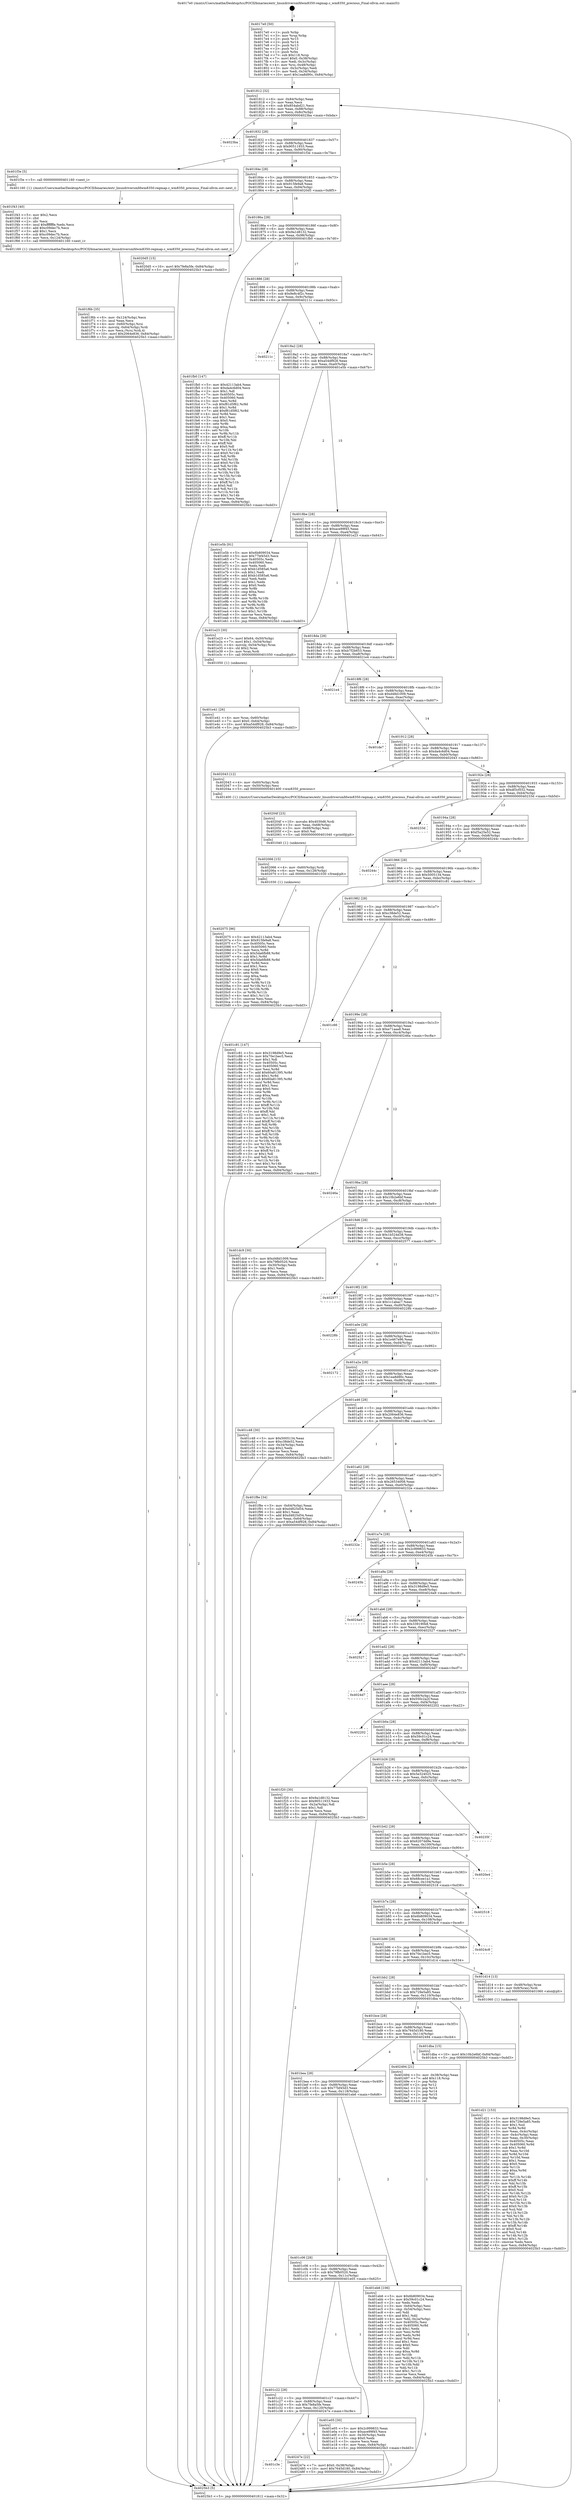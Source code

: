 digraph "0x4017e0" {
  label = "0x4017e0 (/mnt/c/Users/mathe/Desktop/tcc/POCII/binaries/extr_linuxdriversmfdwm8350-regmap.c_wm8350_precious_Final-ollvm.out::main(0))"
  labelloc = "t"
  node[shape=record]

  Entry [label="",width=0.3,height=0.3,shape=circle,fillcolor=black,style=filled]
  "0x401812" [label="{
     0x401812 [32]\l
     | [instrs]\l
     &nbsp;&nbsp;0x401812 \<+6\>: mov -0x84(%rbp),%eax\l
     &nbsp;&nbsp;0x401818 \<+2\>: mov %eax,%ecx\l
     &nbsp;&nbsp;0x40181a \<+6\>: sub $0x854abd21,%ecx\l
     &nbsp;&nbsp;0x401820 \<+6\>: mov %eax,-0x88(%rbp)\l
     &nbsp;&nbsp;0x401826 \<+6\>: mov %ecx,-0x8c(%rbp)\l
     &nbsp;&nbsp;0x40182c \<+6\>: je 00000000004023ba \<main+0xbda\>\l
  }"]
  "0x4023ba" [label="{
     0x4023ba\l
  }", style=dashed]
  "0x401832" [label="{
     0x401832 [28]\l
     | [instrs]\l
     &nbsp;&nbsp;0x401832 \<+5\>: jmp 0000000000401837 \<main+0x57\>\l
     &nbsp;&nbsp;0x401837 \<+6\>: mov -0x88(%rbp),%eax\l
     &nbsp;&nbsp;0x40183d \<+5\>: sub $0x90511933,%eax\l
     &nbsp;&nbsp;0x401842 \<+6\>: mov %eax,-0x90(%rbp)\l
     &nbsp;&nbsp;0x401848 \<+6\>: je 0000000000401f3e \<main+0x75e\>\l
  }"]
  Exit [label="",width=0.3,height=0.3,shape=circle,fillcolor=black,style=filled,peripheries=2]
  "0x401f3e" [label="{
     0x401f3e [5]\l
     | [instrs]\l
     &nbsp;&nbsp;0x401f3e \<+5\>: call 0000000000401160 \<next_i\>\l
     | [calls]\l
     &nbsp;&nbsp;0x401160 \{1\} (/mnt/c/Users/mathe/Desktop/tcc/POCII/binaries/extr_linuxdriversmfdwm8350-regmap.c_wm8350_precious_Final-ollvm.out::next_i)\l
  }"]
  "0x40184e" [label="{
     0x40184e [28]\l
     | [instrs]\l
     &nbsp;&nbsp;0x40184e \<+5\>: jmp 0000000000401853 \<main+0x73\>\l
     &nbsp;&nbsp;0x401853 \<+6\>: mov -0x88(%rbp),%eax\l
     &nbsp;&nbsp;0x401859 \<+5\>: sub $0x915fe9a8,%eax\l
     &nbsp;&nbsp;0x40185e \<+6\>: mov %eax,-0x94(%rbp)\l
     &nbsp;&nbsp;0x401864 \<+6\>: je 00000000004020d5 \<main+0x8f5\>\l
  }"]
  "0x401c3e" [label="{
     0x401c3e\l
  }", style=dashed]
  "0x4020d5" [label="{
     0x4020d5 [15]\l
     | [instrs]\l
     &nbsp;&nbsp;0x4020d5 \<+10\>: movl $0x7fe8a5fe,-0x84(%rbp)\l
     &nbsp;&nbsp;0x4020df \<+5\>: jmp 00000000004025b3 \<main+0xdd3\>\l
  }"]
  "0x40186a" [label="{
     0x40186a [28]\l
     | [instrs]\l
     &nbsp;&nbsp;0x40186a \<+5\>: jmp 000000000040186f \<main+0x8f\>\l
     &nbsp;&nbsp;0x40186f \<+6\>: mov -0x88(%rbp),%eax\l
     &nbsp;&nbsp;0x401875 \<+5\>: sub $0x9a1d8132,%eax\l
     &nbsp;&nbsp;0x40187a \<+6\>: mov %eax,-0x98(%rbp)\l
     &nbsp;&nbsp;0x401880 \<+6\>: je 0000000000401fb0 \<main+0x7d0\>\l
  }"]
  "0x40247e" [label="{
     0x40247e [22]\l
     | [instrs]\l
     &nbsp;&nbsp;0x40247e \<+7\>: movl $0x0,-0x38(%rbp)\l
     &nbsp;&nbsp;0x402485 \<+10\>: movl $0x7645d180,-0x84(%rbp)\l
     &nbsp;&nbsp;0x40248f \<+5\>: jmp 00000000004025b3 \<main+0xdd3\>\l
  }"]
  "0x401fb0" [label="{
     0x401fb0 [147]\l
     | [instrs]\l
     &nbsp;&nbsp;0x401fb0 \<+5\>: mov $0x42113ab4,%eax\l
     &nbsp;&nbsp;0x401fb5 \<+5\>: mov $0xda4c6d04,%ecx\l
     &nbsp;&nbsp;0x401fba \<+2\>: mov $0x1,%dl\l
     &nbsp;&nbsp;0x401fbc \<+7\>: mov 0x40505c,%esi\l
     &nbsp;&nbsp;0x401fc3 \<+7\>: mov 0x405060,%edi\l
     &nbsp;&nbsp;0x401fca \<+3\>: mov %esi,%r8d\l
     &nbsp;&nbsp;0x401fcd \<+7\>: sub $0xf81d5f62,%r8d\l
     &nbsp;&nbsp;0x401fd4 \<+4\>: sub $0x1,%r8d\l
     &nbsp;&nbsp;0x401fd8 \<+7\>: add $0xf81d5f62,%r8d\l
     &nbsp;&nbsp;0x401fdf \<+4\>: imul %r8d,%esi\l
     &nbsp;&nbsp;0x401fe3 \<+3\>: and $0x1,%esi\l
     &nbsp;&nbsp;0x401fe6 \<+3\>: cmp $0x0,%esi\l
     &nbsp;&nbsp;0x401fe9 \<+4\>: sete %r9b\l
     &nbsp;&nbsp;0x401fed \<+3\>: cmp $0xa,%edi\l
     &nbsp;&nbsp;0x401ff0 \<+4\>: setl %r10b\l
     &nbsp;&nbsp;0x401ff4 \<+3\>: mov %r9b,%r11b\l
     &nbsp;&nbsp;0x401ff7 \<+4\>: xor $0xff,%r11b\l
     &nbsp;&nbsp;0x401ffb \<+3\>: mov %r10b,%bl\l
     &nbsp;&nbsp;0x401ffe \<+3\>: xor $0xff,%bl\l
     &nbsp;&nbsp;0x402001 \<+3\>: xor $0x0,%dl\l
     &nbsp;&nbsp;0x402004 \<+3\>: mov %r11b,%r14b\l
     &nbsp;&nbsp;0x402007 \<+4\>: and $0x0,%r14b\l
     &nbsp;&nbsp;0x40200b \<+3\>: and %dl,%r9b\l
     &nbsp;&nbsp;0x40200e \<+3\>: mov %bl,%r15b\l
     &nbsp;&nbsp;0x402011 \<+4\>: and $0x0,%r15b\l
     &nbsp;&nbsp;0x402015 \<+3\>: and %dl,%r10b\l
     &nbsp;&nbsp;0x402018 \<+3\>: or %r9b,%r14b\l
     &nbsp;&nbsp;0x40201b \<+3\>: or %r10b,%r15b\l
     &nbsp;&nbsp;0x40201e \<+3\>: xor %r15b,%r14b\l
     &nbsp;&nbsp;0x402021 \<+3\>: or %bl,%r11b\l
     &nbsp;&nbsp;0x402024 \<+4\>: xor $0xff,%r11b\l
     &nbsp;&nbsp;0x402028 \<+3\>: or $0x0,%dl\l
     &nbsp;&nbsp;0x40202b \<+3\>: and %dl,%r11b\l
     &nbsp;&nbsp;0x40202e \<+3\>: or %r11b,%r14b\l
     &nbsp;&nbsp;0x402031 \<+4\>: test $0x1,%r14b\l
     &nbsp;&nbsp;0x402035 \<+3\>: cmovne %ecx,%eax\l
     &nbsp;&nbsp;0x402038 \<+6\>: mov %eax,-0x84(%rbp)\l
     &nbsp;&nbsp;0x40203e \<+5\>: jmp 00000000004025b3 \<main+0xdd3\>\l
  }"]
  "0x401886" [label="{
     0x401886 [28]\l
     | [instrs]\l
     &nbsp;&nbsp;0x401886 \<+5\>: jmp 000000000040188b \<main+0xab\>\l
     &nbsp;&nbsp;0x40188b \<+6\>: mov -0x88(%rbp),%eax\l
     &nbsp;&nbsp;0x401891 \<+5\>: sub $0x9e8c4f2c,%eax\l
     &nbsp;&nbsp;0x401896 \<+6\>: mov %eax,-0x9c(%rbp)\l
     &nbsp;&nbsp;0x40189c \<+6\>: je 000000000040211c \<main+0x93c\>\l
  }"]
  "0x402075" [label="{
     0x402075 [96]\l
     | [instrs]\l
     &nbsp;&nbsp;0x402075 \<+5\>: mov $0x42113ab4,%eax\l
     &nbsp;&nbsp;0x40207a \<+5\>: mov $0x915fe9a8,%esi\l
     &nbsp;&nbsp;0x40207f \<+7\>: mov 0x40505c,%ecx\l
     &nbsp;&nbsp;0x402086 \<+7\>: mov 0x405060,%edx\l
     &nbsp;&nbsp;0x40208d \<+3\>: mov %ecx,%r8d\l
     &nbsp;&nbsp;0x402090 \<+7\>: sub $0x5da6fb88,%r8d\l
     &nbsp;&nbsp;0x402097 \<+4\>: sub $0x1,%r8d\l
     &nbsp;&nbsp;0x40209b \<+7\>: add $0x5da6fb88,%r8d\l
     &nbsp;&nbsp;0x4020a2 \<+4\>: imul %r8d,%ecx\l
     &nbsp;&nbsp;0x4020a6 \<+3\>: and $0x1,%ecx\l
     &nbsp;&nbsp;0x4020a9 \<+3\>: cmp $0x0,%ecx\l
     &nbsp;&nbsp;0x4020ac \<+4\>: sete %r9b\l
     &nbsp;&nbsp;0x4020b0 \<+3\>: cmp $0xa,%edx\l
     &nbsp;&nbsp;0x4020b3 \<+4\>: setl %r10b\l
     &nbsp;&nbsp;0x4020b7 \<+3\>: mov %r9b,%r11b\l
     &nbsp;&nbsp;0x4020ba \<+3\>: and %r10b,%r11b\l
     &nbsp;&nbsp;0x4020bd \<+3\>: xor %r10b,%r9b\l
     &nbsp;&nbsp;0x4020c0 \<+3\>: or %r9b,%r11b\l
     &nbsp;&nbsp;0x4020c3 \<+4\>: test $0x1,%r11b\l
     &nbsp;&nbsp;0x4020c7 \<+3\>: cmovne %esi,%eax\l
     &nbsp;&nbsp;0x4020ca \<+6\>: mov %eax,-0x84(%rbp)\l
     &nbsp;&nbsp;0x4020d0 \<+5\>: jmp 00000000004025b3 \<main+0xdd3\>\l
  }"]
  "0x40211c" [label="{
     0x40211c\l
  }", style=dashed]
  "0x4018a2" [label="{
     0x4018a2 [28]\l
     | [instrs]\l
     &nbsp;&nbsp;0x4018a2 \<+5\>: jmp 00000000004018a7 \<main+0xc7\>\l
     &nbsp;&nbsp;0x4018a7 \<+6\>: mov -0x88(%rbp),%eax\l
     &nbsp;&nbsp;0x4018ad \<+5\>: sub $0xa54df928,%eax\l
     &nbsp;&nbsp;0x4018b2 \<+6\>: mov %eax,-0xa0(%rbp)\l
     &nbsp;&nbsp;0x4018b8 \<+6\>: je 0000000000401e5b \<main+0x67b\>\l
  }"]
  "0x402066" [label="{
     0x402066 [15]\l
     | [instrs]\l
     &nbsp;&nbsp;0x402066 \<+4\>: mov -0x60(%rbp),%rdi\l
     &nbsp;&nbsp;0x40206a \<+6\>: mov %eax,-0x128(%rbp)\l
     &nbsp;&nbsp;0x402070 \<+5\>: call 0000000000401030 \<free@plt\>\l
     | [calls]\l
     &nbsp;&nbsp;0x401030 \{1\} (unknown)\l
  }"]
  "0x401e5b" [label="{
     0x401e5b [91]\l
     | [instrs]\l
     &nbsp;&nbsp;0x401e5b \<+5\>: mov $0x6b809034,%eax\l
     &nbsp;&nbsp;0x401e60 \<+5\>: mov $0x77bf45d3,%ecx\l
     &nbsp;&nbsp;0x401e65 \<+7\>: mov 0x40505c,%edx\l
     &nbsp;&nbsp;0x401e6c \<+7\>: mov 0x405060,%esi\l
     &nbsp;&nbsp;0x401e73 \<+2\>: mov %edx,%edi\l
     &nbsp;&nbsp;0x401e75 \<+6\>: sub $0xb1d585a6,%edi\l
     &nbsp;&nbsp;0x401e7b \<+3\>: sub $0x1,%edi\l
     &nbsp;&nbsp;0x401e7e \<+6\>: add $0xb1d585a6,%edi\l
     &nbsp;&nbsp;0x401e84 \<+3\>: imul %edi,%edx\l
     &nbsp;&nbsp;0x401e87 \<+3\>: and $0x1,%edx\l
     &nbsp;&nbsp;0x401e8a \<+3\>: cmp $0x0,%edx\l
     &nbsp;&nbsp;0x401e8d \<+4\>: sete %r8b\l
     &nbsp;&nbsp;0x401e91 \<+3\>: cmp $0xa,%esi\l
     &nbsp;&nbsp;0x401e94 \<+4\>: setl %r9b\l
     &nbsp;&nbsp;0x401e98 \<+3\>: mov %r8b,%r10b\l
     &nbsp;&nbsp;0x401e9b \<+3\>: and %r9b,%r10b\l
     &nbsp;&nbsp;0x401e9e \<+3\>: xor %r9b,%r8b\l
     &nbsp;&nbsp;0x401ea1 \<+3\>: or %r8b,%r10b\l
     &nbsp;&nbsp;0x401ea4 \<+4\>: test $0x1,%r10b\l
     &nbsp;&nbsp;0x401ea8 \<+3\>: cmovne %ecx,%eax\l
     &nbsp;&nbsp;0x401eab \<+6\>: mov %eax,-0x84(%rbp)\l
     &nbsp;&nbsp;0x401eb1 \<+5\>: jmp 00000000004025b3 \<main+0xdd3\>\l
  }"]
  "0x4018be" [label="{
     0x4018be [28]\l
     | [instrs]\l
     &nbsp;&nbsp;0x4018be \<+5\>: jmp 00000000004018c3 \<main+0xe3\>\l
     &nbsp;&nbsp;0x4018c3 \<+6\>: mov -0x88(%rbp),%eax\l
     &nbsp;&nbsp;0x4018c9 \<+5\>: sub $0xace99f45,%eax\l
     &nbsp;&nbsp;0x4018ce \<+6\>: mov %eax,-0xa4(%rbp)\l
     &nbsp;&nbsp;0x4018d4 \<+6\>: je 0000000000401e23 \<main+0x643\>\l
  }"]
  "0x40204f" [label="{
     0x40204f [23]\l
     | [instrs]\l
     &nbsp;&nbsp;0x40204f \<+10\>: movabs $0x4030d6,%rdi\l
     &nbsp;&nbsp;0x402059 \<+3\>: mov %eax,-0x68(%rbp)\l
     &nbsp;&nbsp;0x40205c \<+3\>: mov -0x68(%rbp),%esi\l
     &nbsp;&nbsp;0x40205f \<+2\>: mov $0x0,%al\l
     &nbsp;&nbsp;0x402061 \<+5\>: call 0000000000401040 \<printf@plt\>\l
     | [calls]\l
     &nbsp;&nbsp;0x401040 \{1\} (unknown)\l
  }"]
  "0x401e23" [label="{
     0x401e23 [30]\l
     | [instrs]\l
     &nbsp;&nbsp;0x401e23 \<+7\>: movl $0x64,-0x50(%rbp)\l
     &nbsp;&nbsp;0x401e2a \<+7\>: movl $0x1,-0x54(%rbp)\l
     &nbsp;&nbsp;0x401e31 \<+4\>: movslq -0x54(%rbp),%rax\l
     &nbsp;&nbsp;0x401e35 \<+4\>: shl $0x2,%rax\l
     &nbsp;&nbsp;0x401e39 \<+3\>: mov %rax,%rdi\l
     &nbsp;&nbsp;0x401e3c \<+5\>: call 0000000000401050 \<malloc@plt\>\l
     | [calls]\l
     &nbsp;&nbsp;0x401050 \{1\} (unknown)\l
  }"]
  "0x4018da" [label="{
     0x4018da [28]\l
     | [instrs]\l
     &nbsp;&nbsp;0x4018da \<+5\>: jmp 00000000004018df \<main+0xff\>\l
     &nbsp;&nbsp;0x4018df \<+6\>: mov -0x88(%rbp),%eax\l
     &nbsp;&nbsp;0x4018e5 \<+5\>: sub $0xb7f2b653,%eax\l
     &nbsp;&nbsp;0x4018ea \<+6\>: mov %eax,-0xa8(%rbp)\l
     &nbsp;&nbsp;0x4018f0 \<+6\>: je 00000000004021e4 \<main+0xa04\>\l
  }"]
  "0x401f6b" [label="{
     0x401f6b [35]\l
     | [instrs]\l
     &nbsp;&nbsp;0x401f6b \<+6\>: mov -0x124(%rbp),%ecx\l
     &nbsp;&nbsp;0x401f71 \<+3\>: imul %eax,%ecx\l
     &nbsp;&nbsp;0x401f74 \<+4\>: mov -0x60(%rbp),%rsi\l
     &nbsp;&nbsp;0x401f78 \<+4\>: movslq -0x64(%rbp),%rdi\l
     &nbsp;&nbsp;0x401f7c \<+3\>: mov %ecx,(%rsi,%rdi,4)\l
     &nbsp;&nbsp;0x401f7f \<+10\>: movl $0x2064e836,-0x84(%rbp)\l
     &nbsp;&nbsp;0x401f89 \<+5\>: jmp 00000000004025b3 \<main+0xdd3\>\l
  }"]
  "0x4021e4" [label="{
     0x4021e4\l
  }", style=dashed]
  "0x4018f6" [label="{
     0x4018f6 [28]\l
     | [instrs]\l
     &nbsp;&nbsp;0x4018f6 \<+5\>: jmp 00000000004018fb \<main+0x11b\>\l
     &nbsp;&nbsp;0x4018fb \<+6\>: mov -0x88(%rbp),%eax\l
     &nbsp;&nbsp;0x401901 \<+5\>: sub $0xd48d1009,%eax\l
     &nbsp;&nbsp;0x401906 \<+6\>: mov %eax,-0xac(%rbp)\l
     &nbsp;&nbsp;0x40190c \<+6\>: je 0000000000401de7 \<main+0x607\>\l
  }"]
  "0x401f43" [label="{
     0x401f43 [40]\l
     | [instrs]\l
     &nbsp;&nbsp;0x401f43 \<+5\>: mov $0x2,%ecx\l
     &nbsp;&nbsp;0x401f48 \<+1\>: cltd\l
     &nbsp;&nbsp;0x401f49 \<+2\>: idiv %ecx\l
     &nbsp;&nbsp;0x401f4b \<+6\>: imul $0xfffffffe,%edx,%ecx\l
     &nbsp;&nbsp;0x401f51 \<+6\>: add $0xc09dec7b,%ecx\l
     &nbsp;&nbsp;0x401f57 \<+3\>: add $0x1,%ecx\l
     &nbsp;&nbsp;0x401f5a \<+6\>: sub $0xc09dec7b,%ecx\l
     &nbsp;&nbsp;0x401f60 \<+6\>: mov %ecx,-0x124(%rbp)\l
     &nbsp;&nbsp;0x401f66 \<+5\>: call 0000000000401160 \<next_i\>\l
     | [calls]\l
     &nbsp;&nbsp;0x401160 \{1\} (/mnt/c/Users/mathe/Desktop/tcc/POCII/binaries/extr_linuxdriversmfdwm8350-regmap.c_wm8350_precious_Final-ollvm.out::next_i)\l
  }"]
  "0x401de7" [label="{
     0x401de7\l
  }", style=dashed]
  "0x401912" [label="{
     0x401912 [28]\l
     | [instrs]\l
     &nbsp;&nbsp;0x401912 \<+5\>: jmp 0000000000401917 \<main+0x137\>\l
     &nbsp;&nbsp;0x401917 \<+6\>: mov -0x88(%rbp),%eax\l
     &nbsp;&nbsp;0x40191d \<+5\>: sub $0xda4c6d04,%eax\l
     &nbsp;&nbsp;0x401922 \<+6\>: mov %eax,-0xb0(%rbp)\l
     &nbsp;&nbsp;0x401928 \<+6\>: je 0000000000402043 \<main+0x863\>\l
  }"]
  "0x401e41" [label="{
     0x401e41 [26]\l
     | [instrs]\l
     &nbsp;&nbsp;0x401e41 \<+4\>: mov %rax,-0x60(%rbp)\l
     &nbsp;&nbsp;0x401e45 \<+7\>: movl $0x0,-0x64(%rbp)\l
     &nbsp;&nbsp;0x401e4c \<+10\>: movl $0xa54df928,-0x84(%rbp)\l
     &nbsp;&nbsp;0x401e56 \<+5\>: jmp 00000000004025b3 \<main+0xdd3\>\l
  }"]
  "0x402043" [label="{
     0x402043 [12]\l
     | [instrs]\l
     &nbsp;&nbsp;0x402043 \<+4\>: mov -0x60(%rbp),%rdi\l
     &nbsp;&nbsp;0x402047 \<+3\>: mov -0x50(%rbp),%esi\l
     &nbsp;&nbsp;0x40204a \<+5\>: call 0000000000401400 \<wm8350_precious\>\l
     | [calls]\l
     &nbsp;&nbsp;0x401400 \{1\} (/mnt/c/Users/mathe/Desktop/tcc/POCII/binaries/extr_linuxdriversmfdwm8350-regmap.c_wm8350_precious_Final-ollvm.out::wm8350_precious)\l
  }"]
  "0x40192e" [label="{
     0x40192e [28]\l
     | [instrs]\l
     &nbsp;&nbsp;0x40192e \<+5\>: jmp 0000000000401933 \<main+0x153\>\l
     &nbsp;&nbsp;0x401933 \<+6\>: mov -0x88(%rbp),%eax\l
     &nbsp;&nbsp;0x401939 \<+5\>: sub $0xdf3cf552,%eax\l
     &nbsp;&nbsp;0x40193e \<+6\>: mov %eax,-0xb4(%rbp)\l
     &nbsp;&nbsp;0x401944 \<+6\>: je 000000000040233d \<main+0xb5d\>\l
  }"]
  "0x401c22" [label="{
     0x401c22 [28]\l
     | [instrs]\l
     &nbsp;&nbsp;0x401c22 \<+5\>: jmp 0000000000401c27 \<main+0x447\>\l
     &nbsp;&nbsp;0x401c27 \<+6\>: mov -0x88(%rbp),%eax\l
     &nbsp;&nbsp;0x401c2d \<+5\>: sub $0x7fe8a5fe,%eax\l
     &nbsp;&nbsp;0x401c32 \<+6\>: mov %eax,-0x120(%rbp)\l
     &nbsp;&nbsp;0x401c38 \<+6\>: je 000000000040247e \<main+0xc9e\>\l
  }"]
  "0x40233d" [label="{
     0x40233d\l
  }", style=dashed]
  "0x40194a" [label="{
     0x40194a [28]\l
     | [instrs]\l
     &nbsp;&nbsp;0x40194a \<+5\>: jmp 000000000040194f \<main+0x16f\>\l
     &nbsp;&nbsp;0x40194f \<+6\>: mov -0x88(%rbp),%eax\l
     &nbsp;&nbsp;0x401955 \<+5\>: sub $0xf3a25e52,%eax\l
     &nbsp;&nbsp;0x40195a \<+6\>: mov %eax,-0xb8(%rbp)\l
     &nbsp;&nbsp;0x401960 \<+6\>: je 000000000040244c \<main+0xc6c\>\l
  }"]
  "0x401e05" [label="{
     0x401e05 [30]\l
     | [instrs]\l
     &nbsp;&nbsp;0x401e05 \<+5\>: mov $0x2c999833,%eax\l
     &nbsp;&nbsp;0x401e0a \<+5\>: mov $0xace99f45,%ecx\l
     &nbsp;&nbsp;0x401e0f \<+3\>: mov -0x30(%rbp),%edx\l
     &nbsp;&nbsp;0x401e12 \<+3\>: cmp $0x0,%edx\l
     &nbsp;&nbsp;0x401e15 \<+3\>: cmove %ecx,%eax\l
     &nbsp;&nbsp;0x401e18 \<+6\>: mov %eax,-0x84(%rbp)\l
     &nbsp;&nbsp;0x401e1e \<+5\>: jmp 00000000004025b3 \<main+0xdd3\>\l
  }"]
  "0x40244c" [label="{
     0x40244c\l
  }", style=dashed]
  "0x401966" [label="{
     0x401966 [28]\l
     | [instrs]\l
     &nbsp;&nbsp;0x401966 \<+5\>: jmp 000000000040196b \<main+0x18b\>\l
     &nbsp;&nbsp;0x40196b \<+6\>: mov -0x88(%rbp),%eax\l
     &nbsp;&nbsp;0x401971 \<+5\>: sub $0x5005134,%eax\l
     &nbsp;&nbsp;0x401976 \<+6\>: mov %eax,-0xbc(%rbp)\l
     &nbsp;&nbsp;0x40197c \<+6\>: je 0000000000401c81 \<main+0x4a1\>\l
  }"]
  "0x401c06" [label="{
     0x401c06 [28]\l
     | [instrs]\l
     &nbsp;&nbsp;0x401c06 \<+5\>: jmp 0000000000401c0b \<main+0x42b\>\l
     &nbsp;&nbsp;0x401c0b \<+6\>: mov -0x88(%rbp),%eax\l
     &nbsp;&nbsp;0x401c11 \<+5\>: sub $0x79fb0520,%eax\l
     &nbsp;&nbsp;0x401c16 \<+6\>: mov %eax,-0x11c(%rbp)\l
     &nbsp;&nbsp;0x401c1c \<+6\>: je 0000000000401e05 \<main+0x625\>\l
  }"]
  "0x401c81" [label="{
     0x401c81 [147]\l
     | [instrs]\l
     &nbsp;&nbsp;0x401c81 \<+5\>: mov $0x3198d9e5,%eax\l
     &nbsp;&nbsp;0x401c86 \<+5\>: mov $0x70e1bec5,%ecx\l
     &nbsp;&nbsp;0x401c8b \<+2\>: mov $0x1,%dl\l
     &nbsp;&nbsp;0x401c8d \<+7\>: mov 0x40505c,%esi\l
     &nbsp;&nbsp;0x401c94 \<+7\>: mov 0x405060,%edi\l
     &nbsp;&nbsp;0x401c9b \<+3\>: mov %esi,%r8d\l
     &nbsp;&nbsp;0x401c9e \<+7\>: add $0x60a81395,%r8d\l
     &nbsp;&nbsp;0x401ca5 \<+4\>: sub $0x1,%r8d\l
     &nbsp;&nbsp;0x401ca9 \<+7\>: sub $0x60a81395,%r8d\l
     &nbsp;&nbsp;0x401cb0 \<+4\>: imul %r8d,%esi\l
     &nbsp;&nbsp;0x401cb4 \<+3\>: and $0x1,%esi\l
     &nbsp;&nbsp;0x401cb7 \<+3\>: cmp $0x0,%esi\l
     &nbsp;&nbsp;0x401cba \<+4\>: sete %r9b\l
     &nbsp;&nbsp;0x401cbe \<+3\>: cmp $0xa,%edi\l
     &nbsp;&nbsp;0x401cc1 \<+4\>: setl %r10b\l
     &nbsp;&nbsp;0x401cc5 \<+3\>: mov %r9b,%r11b\l
     &nbsp;&nbsp;0x401cc8 \<+4\>: xor $0xff,%r11b\l
     &nbsp;&nbsp;0x401ccc \<+3\>: mov %r10b,%bl\l
     &nbsp;&nbsp;0x401ccf \<+3\>: xor $0xff,%bl\l
     &nbsp;&nbsp;0x401cd2 \<+3\>: xor $0x1,%dl\l
     &nbsp;&nbsp;0x401cd5 \<+3\>: mov %r11b,%r14b\l
     &nbsp;&nbsp;0x401cd8 \<+4\>: and $0xff,%r14b\l
     &nbsp;&nbsp;0x401cdc \<+3\>: and %dl,%r9b\l
     &nbsp;&nbsp;0x401cdf \<+3\>: mov %bl,%r15b\l
     &nbsp;&nbsp;0x401ce2 \<+4\>: and $0xff,%r15b\l
     &nbsp;&nbsp;0x401ce6 \<+3\>: and %dl,%r10b\l
     &nbsp;&nbsp;0x401ce9 \<+3\>: or %r9b,%r14b\l
     &nbsp;&nbsp;0x401cec \<+3\>: or %r10b,%r15b\l
     &nbsp;&nbsp;0x401cef \<+3\>: xor %r15b,%r14b\l
     &nbsp;&nbsp;0x401cf2 \<+3\>: or %bl,%r11b\l
     &nbsp;&nbsp;0x401cf5 \<+4\>: xor $0xff,%r11b\l
     &nbsp;&nbsp;0x401cf9 \<+3\>: or $0x1,%dl\l
     &nbsp;&nbsp;0x401cfc \<+3\>: and %dl,%r11b\l
     &nbsp;&nbsp;0x401cff \<+3\>: or %r11b,%r14b\l
     &nbsp;&nbsp;0x401d02 \<+4\>: test $0x1,%r14b\l
     &nbsp;&nbsp;0x401d06 \<+3\>: cmovne %ecx,%eax\l
     &nbsp;&nbsp;0x401d09 \<+6\>: mov %eax,-0x84(%rbp)\l
     &nbsp;&nbsp;0x401d0f \<+5\>: jmp 00000000004025b3 \<main+0xdd3\>\l
  }"]
  "0x401982" [label="{
     0x401982 [28]\l
     | [instrs]\l
     &nbsp;&nbsp;0x401982 \<+5\>: jmp 0000000000401987 \<main+0x1a7\>\l
     &nbsp;&nbsp;0x401987 \<+6\>: mov -0x88(%rbp),%eax\l
     &nbsp;&nbsp;0x40198d \<+5\>: sub $0xc38de52,%eax\l
     &nbsp;&nbsp;0x401992 \<+6\>: mov %eax,-0xc0(%rbp)\l
     &nbsp;&nbsp;0x401998 \<+6\>: je 0000000000401c66 \<main+0x486\>\l
  }"]
  "0x401eb6" [label="{
     0x401eb6 [106]\l
     | [instrs]\l
     &nbsp;&nbsp;0x401eb6 \<+5\>: mov $0x6b809034,%eax\l
     &nbsp;&nbsp;0x401ebb \<+5\>: mov $0x59c01c24,%ecx\l
     &nbsp;&nbsp;0x401ec0 \<+2\>: xor %edx,%edx\l
     &nbsp;&nbsp;0x401ec2 \<+3\>: mov -0x64(%rbp),%esi\l
     &nbsp;&nbsp;0x401ec5 \<+3\>: cmp -0x54(%rbp),%esi\l
     &nbsp;&nbsp;0x401ec8 \<+4\>: setl %dil\l
     &nbsp;&nbsp;0x401ecc \<+4\>: and $0x1,%dil\l
     &nbsp;&nbsp;0x401ed0 \<+4\>: mov %dil,-0x2a(%rbp)\l
     &nbsp;&nbsp;0x401ed4 \<+7\>: mov 0x40505c,%esi\l
     &nbsp;&nbsp;0x401edb \<+8\>: mov 0x405060,%r8d\l
     &nbsp;&nbsp;0x401ee3 \<+3\>: sub $0x1,%edx\l
     &nbsp;&nbsp;0x401ee6 \<+3\>: mov %esi,%r9d\l
     &nbsp;&nbsp;0x401ee9 \<+3\>: add %edx,%r9d\l
     &nbsp;&nbsp;0x401eec \<+4\>: imul %r9d,%esi\l
     &nbsp;&nbsp;0x401ef0 \<+3\>: and $0x1,%esi\l
     &nbsp;&nbsp;0x401ef3 \<+3\>: cmp $0x0,%esi\l
     &nbsp;&nbsp;0x401ef6 \<+4\>: sete %dil\l
     &nbsp;&nbsp;0x401efa \<+4\>: cmp $0xa,%r8d\l
     &nbsp;&nbsp;0x401efe \<+4\>: setl %r10b\l
     &nbsp;&nbsp;0x401f02 \<+3\>: mov %dil,%r11b\l
     &nbsp;&nbsp;0x401f05 \<+3\>: and %r10b,%r11b\l
     &nbsp;&nbsp;0x401f08 \<+3\>: xor %r10b,%dil\l
     &nbsp;&nbsp;0x401f0b \<+3\>: or %dil,%r11b\l
     &nbsp;&nbsp;0x401f0e \<+4\>: test $0x1,%r11b\l
     &nbsp;&nbsp;0x401f12 \<+3\>: cmovne %ecx,%eax\l
     &nbsp;&nbsp;0x401f15 \<+6\>: mov %eax,-0x84(%rbp)\l
     &nbsp;&nbsp;0x401f1b \<+5\>: jmp 00000000004025b3 \<main+0xdd3\>\l
  }"]
  "0x401c66" [label="{
     0x401c66\l
  }", style=dashed]
  "0x40199e" [label="{
     0x40199e [28]\l
     | [instrs]\l
     &nbsp;&nbsp;0x40199e \<+5\>: jmp 00000000004019a3 \<main+0x1c3\>\l
     &nbsp;&nbsp;0x4019a3 \<+6\>: mov -0x88(%rbp),%eax\l
     &nbsp;&nbsp;0x4019a9 \<+5\>: sub $0xe71aaa8,%eax\l
     &nbsp;&nbsp;0x4019ae \<+6\>: mov %eax,-0xc4(%rbp)\l
     &nbsp;&nbsp;0x4019b4 \<+6\>: je 000000000040246a \<main+0xc8a\>\l
  }"]
  "0x401bea" [label="{
     0x401bea [28]\l
     | [instrs]\l
     &nbsp;&nbsp;0x401bea \<+5\>: jmp 0000000000401bef \<main+0x40f\>\l
     &nbsp;&nbsp;0x401bef \<+6\>: mov -0x88(%rbp),%eax\l
     &nbsp;&nbsp;0x401bf5 \<+5\>: sub $0x77bf45d3,%eax\l
     &nbsp;&nbsp;0x401bfa \<+6\>: mov %eax,-0x118(%rbp)\l
     &nbsp;&nbsp;0x401c00 \<+6\>: je 0000000000401eb6 \<main+0x6d6\>\l
  }"]
  "0x40246a" [label="{
     0x40246a\l
  }", style=dashed]
  "0x4019ba" [label="{
     0x4019ba [28]\l
     | [instrs]\l
     &nbsp;&nbsp;0x4019ba \<+5\>: jmp 00000000004019bf \<main+0x1df\>\l
     &nbsp;&nbsp;0x4019bf \<+6\>: mov -0x88(%rbp),%eax\l
     &nbsp;&nbsp;0x4019c5 \<+5\>: sub $0x10b2e6bf,%eax\l
     &nbsp;&nbsp;0x4019ca \<+6\>: mov %eax,-0xc8(%rbp)\l
     &nbsp;&nbsp;0x4019d0 \<+6\>: je 0000000000401dc9 \<main+0x5e9\>\l
  }"]
  "0x402494" [label="{
     0x402494 [21]\l
     | [instrs]\l
     &nbsp;&nbsp;0x402494 \<+3\>: mov -0x38(%rbp),%eax\l
     &nbsp;&nbsp;0x402497 \<+7\>: add $0x118,%rsp\l
     &nbsp;&nbsp;0x40249e \<+1\>: pop %rbx\l
     &nbsp;&nbsp;0x40249f \<+2\>: pop %r12\l
     &nbsp;&nbsp;0x4024a1 \<+2\>: pop %r13\l
     &nbsp;&nbsp;0x4024a3 \<+2\>: pop %r14\l
     &nbsp;&nbsp;0x4024a5 \<+2\>: pop %r15\l
     &nbsp;&nbsp;0x4024a7 \<+1\>: pop %rbp\l
     &nbsp;&nbsp;0x4024a8 \<+1\>: ret\l
  }"]
  "0x401dc9" [label="{
     0x401dc9 [30]\l
     | [instrs]\l
     &nbsp;&nbsp;0x401dc9 \<+5\>: mov $0xd48d1009,%eax\l
     &nbsp;&nbsp;0x401dce \<+5\>: mov $0x79fb0520,%ecx\l
     &nbsp;&nbsp;0x401dd3 \<+3\>: mov -0x30(%rbp),%edx\l
     &nbsp;&nbsp;0x401dd6 \<+3\>: cmp $0x1,%edx\l
     &nbsp;&nbsp;0x401dd9 \<+3\>: cmovl %ecx,%eax\l
     &nbsp;&nbsp;0x401ddc \<+6\>: mov %eax,-0x84(%rbp)\l
     &nbsp;&nbsp;0x401de2 \<+5\>: jmp 00000000004025b3 \<main+0xdd3\>\l
  }"]
  "0x4019d6" [label="{
     0x4019d6 [28]\l
     | [instrs]\l
     &nbsp;&nbsp;0x4019d6 \<+5\>: jmp 00000000004019db \<main+0x1fb\>\l
     &nbsp;&nbsp;0x4019db \<+6\>: mov -0x88(%rbp),%eax\l
     &nbsp;&nbsp;0x4019e1 \<+5\>: sub $0x1b524d38,%eax\l
     &nbsp;&nbsp;0x4019e6 \<+6\>: mov %eax,-0xcc(%rbp)\l
     &nbsp;&nbsp;0x4019ec \<+6\>: je 0000000000402577 \<main+0xd97\>\l
  }"]
  "0x401bce" [label="{
     0x401bce [28]\l
     | [instrs]\l
     &nbsp;&nbsp;0x401bce \<+5\>: jmp 0000000000401bd3 \<main+0x3f3\>\l
     &nbsp;&nbsp;0x401bd3 \<+6\>: mov -0x88(%rbp),%eax\l
     &nbsp;&nbsp;0x401bd9 \<+5\>: sub $0x7645d180,%eax\l
     &nbsp;&nbsp;0x401bde \<+6\>: mov %eax,-0x114(%rbp)\l
     &nbsp;&nbsp;0x401be4 \<+6\>: je 0000000000402494 \<main+0xcb4\>\l
  }"]
  "0x402577" [label="{
     0x402577\l
  }", style=dashed]
  "0x4019f2" [label="{
     0x4019f2 [28]\l
     | [instrs]\l
     &nbsp;&nbsp;0x4019f2 \<+5\>: jmp 00000000004019f7 \<main+0x217\>\l
     &nbsp;&nbsp;0x4019f7 \<+6\>: mov -0x88(%rbp),%eax\l
     &nbsp;&nbsp;0x4019fd \<+5\>: sub $0x1c1abac7,%eax\l
     &nbsp;&nbsp;0x401a02 \<+6\>: mov %eax,-0xd0(%rbp)\l
     &nbsp;&nbsp;0x401a08 \<+6\>: je 000000000040228b \<main+0xaab\>\l
  }"]
  "0x401dba" [label="{
     0x401dba [15]\l
     | [instrs]\l
     &nbsp;&nbsp;0x401dba \<+10\>: movl $0x10b2e6bf,-0x84(%rbp)\l
     &nbsp;&nbsp;0x401dc4 \<+5\>: jmp 00000000004025b3 \<main+0xdd3\>\l
  }"]
  "0x40228b" [label="{
     0x40228b\l
  }", style=dashed]
  "0x401a0e" [label="{
     0x401a0e [28]\l
     | [instrs]\l
     &nbsp;&nbsp;0x401a0e \<+5\>: jmp 0000000000401a13 \<main+0x233\>\l
     &nbsp;&nbsp;0x401a13 \<+6\>: mov -0x88(%rbp),%eax\l
     &nbsp;&nbsp;0x401a19 \<+5\>: sub $0x1e467e96,%eax\l
     &nbsp;&nbsp;0x401a1e \<+6\>: mov %eax,-0xd4(%rbp)\l
     &nbsp;&nbsp;0x401a24 \<+6\>: je 0000000000402172 \<main+0x992\>\l
  }"]
  "0x401d21" [label="{
     0x401d21 [153]\l
     | [instrs]\l
     &nbsp;&nbsp;0x401d21 \<+5\>: mov $0x3198d9e5,%ecx\l
     &nbsp;&nbsp;0x401d26 \<+5\>: mov $0x729e5a85,%edx\l
     &nbsp;&nbsp;0x401d2b \<+3\>: mov $0x1,%sil\l
     &nbsp;&nbsp;0x401d2e \<+3\>: xor %r8d,%r8d\l
     &nbsp;&nbsp;0x401d31 \<+3\>: mov %eax,-0x4c(%rbp)\l
     &nbsp;&nbsp;0x401d34 \<+3\>: mov -0x4c(%rbp),%eax\l
     &nbsp;&nbsp;0x401d37 \<+3\>: mov %eax,-0x30(%rbp)\l
     &nbsp;&nbsp;0x401d3a \<+7\>: mov 0x40505c,%eax\l
     &nbsp;&nbsp;0x401d41 \<+8\>: mov 0x405060,%r9d\l
     &nbsp;&nbsp;0x401d49 \<+4\>: sub $0x1,%r8d\l
     &nbsp;&nbsp;0x401d4d \<+3\>: mov %eax,%r10d\l
     &nbsp;&nbsp;0x401d50 \<+3\>: add %r8d,%r10d\l
     &nbsp;&nbsp;0x401d53 \<+4\>: imul %r10d,%eax\l
     &nbsp;&nbsp;0x401d57 \<+3\>: and $0x1,%eax\l
     &nbsp;&nbsp;0x401d5a \<+3\>: cmp $0x0,%eax\l
     &nbsp;&nbsp;0x401d5d \<+4\>: sete %r11b\l
     &nbsp;&nbsp;0x401d61 \<+4\>: cmp $0xa,%r9d\l
     &nbsp;&nbsp;0x401d65 \<+3\>: setl %bl\l
     &nbsp;&nbsp;0x401d68 \<+3\>: mov %r11b,%r14b\l
     &nbsp;&nbsp;0x401d6b \<+4\>: xor $0xff,%r14b\l
     &nbsp;&nbsp;0x401d6f \<+3\>: mov %bl,%r15b\l
     &nbsp;&nbsp;0x401d72 \<+4\>: xor $0xff,%r15b\l
     &nbsp;&nbsp;0x401d76 \<+4\>: xor $0x0,%sil\l
     &nbsp;&nbsp;0x401d7a \<+3\>: mov %r14b,%r12b\l
     &nbsp;&nbsp;0x401d7d \<+4\>: and $0x0,%r12b\l
     &nbsp;&nbsp;0x401d81 \<+3\>: and %sil,%r11b\l
     &nbsp;&nbsp;0x401d84 \<+3\>: mov %r15b,%r13b\l
     &nbsp;&nbsp;0x401d87 \<+4\>: and $0x0,%r13b\l
     &nbsp;&nbsp;0x401d8b \<+3\>: and %sil,%bl\l
     &nbsp;&nbsp;0x401d8e \<+3\>: or %r11b,%r12b\l
     &nbsp;&nbsp;0x401d91 \<+3\>: or %bl,%r13b\l
     &nbsp;&nbsp;0x401d94 \<+3\>: xor %r13b,%r12b\l
     &nbsp;&nbsp;0x401d97 \<+3\>: or %r15b,%r14b\l
     &nbsp;&nbsp;0x401d9a \<+4\>: xor $0xff,%r14b\l
     &nbsp;&nbsp;0x401d9e \<+4\>: or $0x0,%sil\l
     &nbsp;&nbsp;0x401da2 \<+3\>: and %sil,%r14b\l
     &nbsp;&nbsp;0x401da5 \<+3\>: or %r14b,%r12b\l
     &nbsp;&nbsp;0x401da8 \<+4\>: test $0x1,%r12b\l
     &nbsp;&nbsp;0x401dac \<+3\>: cmovne %edx,%ecx\l
     &nbsp;&nbsp;0x401daf \<+6\>: mov %ecx,-0x84(%rbp)\l
     &nbsp;&nbsp;0x401db5 \<+5\>: jmp 00000000004025b3 \<main+0xdd3\>\l
  }"]
  "0x402172" [label="{
     0x402172\l
  }", style=dashed]
  "0x401a2a" [label="{
     0x401a2a [28]\l
     | [instrs]\l
     &nbsp;&nbsp;0x401a2a \<+5\>: jmp 0000000000401a2f \<main+0x24f\>\l
     &nbsp;&nbsp;0x401a2f \<+6\>: mov -0x88(%rbp),%eax\l
     &nbsp;&nbsp;0x401a35 \<+5\>: sub $0x1ea8d90c,%eax\l
     &nbsp;&nbsp;0x401a3a \<+6\>: mov %eax,-0xd8(%rbp)\l
     &nbsp;&nbsp;0x401a40 \<+6\>: je 0000000000401c48 \<main+0x468\>\l
  }"]
  "0x401bb2" [label="{
     0x401bb2 [28]\l
     | [instrs]\l
     &nbsp;&nbsp;0x401bb2 \<+5\>: jmp 0000000000401bb7 \<main+0x3d7\>\l
     &nbsp;&nbsp;0x401bb7 \<+6\>: mov -0x88(%rbp),%eax\l
     &nbsp;&nbsp;0x401bbd \<+5\>: sub $0x729e5a85,%eax\l
     &nbsp;&nbsp;0x401bc2 \<+6\>: mov %eax,-0x110(%rbp)\l
     &nbsp;&nbsp;0x401bc8 \<+6\>: je 0000000000401dba \<main+0x5da\>\l
  }"]
  "0x401c48" [label="{
     0x401c48 [30]\l
     | [instrs]\l
     &nbsp;&nbsp;0x401c48 \<+5\>: mov $0x5005134,%eax\l
     &nbsp;&nbsp;0x401c4d \<+5\>: mov $0xc38de52,%ecx\l
     &nbsp;&nbsp;0x401c52 \<+3\>: mov -0x34(%rbp),%edx\l
     &nbsp;&nbsp;0x401c55 \<+3\>: cmp $0x2,%edx\l
     &nbsp;&nbsp;0x401c58 \<+3\>: cmovne %ecx,%eax\l
     &nbsp;&nbsp;0x401c5b \<+6\>: mov %eax,-0x84(%rbp)\l
     &nbsp;&nbsp;0x401c61 \<+5\>: jmp 00000000004025b3 \<main+0xdd3\>\l
  }"]
  "0x401a46" [label="{
     0x401a46 [28]\l
     | [instrs]\l
     &nbsp;&nbsp;0x401a46 \<+5\>: jmp 0000000000401a4b \<main+0x26b\>\l
     &nbsp;&nbsp;0x401a4b \<+6\>: mov -0x88(%rbp),%eax\l
     &nbsp;&nbsp;0x401a51 \<+5\>: sub $0x2064e836,%eax\l
     &nbsp;&nbsp;0x401a56 \<+6\>: mov %eax,-0xdc(%rbp)\l
     &nbsp;&nbsp;0x401a5c \<+6\>: je 0000000000401f8e \<main+0x7ae\>\l
  }"]
  "0x4025b3" [label="{
     0x4025b3 [5]\l
     | [instrs]\l
     &nbsp;&nbsp;0x4025b3 \<+5\>: jmp 0000000000401812 \<main+0x32\>\l
  }"]
  "0x4017e0" [label="{
     0x4017e0 [50]\l
     | [instrs]\l
     &nbsp;&nbsp;0x4017e0 \<+1\>: push %rbp\l
     &nbsp;&nbsp;0x4017e1 \<+3\>: mov %rsp,%rbp\l
     &nbsp;&nbsp;0x4017e4 \<+2\>: push %r15\l
     &nbsp;&nbsp;0x4017e6 \<+2\>: push %r14\l
     &nbsp;&nbsp;0x4017e8 \<+2\>: push %r13\l
     &nbsp;&nbsp;0x4017ea \<+2\>: push %r12\l
     &nbsp;&nbsp;0x4017ec \<+1\>: push %rbx\l
     &nbsp;&nbsp;0x4017ed \<+7\>: sub $0x118,%rsp\l
     &nbsp;&nbsp;0x4017f4 \<+7\>: movl $0x0,-0x38(%rbp)\l
     &nbsp;&nbsp;0x4017fb \<+3\>: mov %edi,-0x3c(%rbp)\l
     &nbsp;&nbsp;0x4017fe \<+4\>: mov %rsi,-0x48(%rbp)\l
     &nbsp;&nbsp;0x401802 \<+3\>: mov -0x3c(%rbp),%edi\l
     &nbsp;&nbsp;0x401805 \<+3\>: mov %edi,-0x34(%rbp)\l
     &nbsp;&nbsp;0x401808 \<+10\>: movl $0x1ea8d90c,-0x84(%rbp)\l
  }"]
  "0x401d14" [label="{
     0x401d14 [13]\l
     | [instrs]\l
     &nbsp;&nbsp;0x401d14 \<+4\>: mov -0x48(%rbp),%rax\l
     &nbsp;&nbsp;0x401d18 \<+4\>: mov 0x8(%rax),%rdi\l
     &nbsp;&nbsp;0x401d1c \<+5\>: call 0000000000401060 \<atoi@plt\>\l
     | [calls]\l
     &nbsp;&nbsp;0x401060 \{1\} (unknown)\l
  }"]
  "0x401f8e" [label="{
     0x401f8e [34]\l
     | [instrs]\l
     &nbsp;&nbsp;0x401f8e \<+3\>: mov -0x64(%rbp),%eax\l
     &nbsp;&nbsp;0x401f91 \<+5\>: sub $0xd4825d54,%eax\l
     &nbsp;&nbsp;0x401f96 \<+3\>: add $0x1,%eax\l
     &nbsp;&nbsp;0x401f99 \<+5\>: add $0xd4825d54,%eax\l
     &nbsp;&nbsp;0x401f9e \<+3\>: mov %eax,-0x64(%rbp)\l
     &nbsp;&nbsp;0x401fa1 \<+10\>: movl $0xa54df928,-0x84(%rbp)\l
     &nbsp;&nbsp;0x401fab \<+5\>: jmp 00000000004025b3 \<main+0xdd3\>\l
  }"]
  "0x401a62" [label="{
     0x401a62 [28]\l
     | [instrs]\l
     &nbsp;&nbsp;0x401a62 \<+5\>: jmp 0000000000401a67 \<main+0x287\>\l
     &nbsp;&nbsp;0x401a67 \<+6\>: mov -0x88(%rbp),%eax\l
     &nbsp;&nbsp;0x401a6d \<+5\>: sub $0x26534008,%eax\l
     &nbsp;&nbsp;0x401a72 \<+6\>: mov %eax,-0xe0(%rbp)\l
     &nbsp;&nbsp;0x401a78 \<+6\>: je 000000000040232e \<main+0xb4e\>\l
  }"]
  "0x401b96" [label="{
     0x401b96 [28]\l
     | [instrs]\l
     &nbsp;&nbsp;0x401b96 \<+5\>: jmp 0000000000401b9b \<main+0x3bb\>\l
     &nbsp;&nbsp;0x401b9b \<+6\>: mov -0x88(%rbp),%eax\l
     &nbsp;&nbsp;0x401ba1 \<+5\>: sub $0x70e1bec5,%eax\l
     &nbsp;&nbsp;0x401ba6 \<+6\>: mov %eax,-0x10c(%rbp)\l
     &nbsp;&nbsp;0x401bac \<+6\>: je 0000000000401d14 \<main+0x534\>\l
  }"]
  "0x40232e" [label="{
     0x40232e\l
  }", style=dashed]
  "0x401a7e" [label="{
     0x401a7e [28]\l
     | [instrs]\l
     &nbsp;&nbsp;0x401a7e \<+5\>: jmp 0000000000401a83 \<main+0x2a3\>\l
     &nbsp;&nbsp;0x401a83 \<+6\>: mov -0x88(%rbp),%eax\l
     &nbsp;&nbsp;0x401a89 \<+5\>: sub $0x2c999833,%eax\l
     &nbsp;&nbsp;0x401a8e \<+6\>: mov %eax,-0xe4(%rbp)\l
     &nbsp;&nbsp;0x401a94 \<+6\>: je 000000000040245b \<main+0xc7b\>\l
  }"]
  "0x4024c8" [label="{
     0x4024c8\l
  }", style=dashed]
  "0x40245b" [label="{
     0x40245b\l
  }", style=dashed]
  "0x401a9a" [label="{
     0x401a9a [28]\l
     | [instrs]\l
     &nbsp;&nbsp;0x401a9a \<+5\>: jmp 0000000000401a9f \<main+0x2bf\>\l
     &nbsp;&nbsp;0x401a9f \<+6\>: mov -0x88(%rbp),%eax\l
     &nbsp;&nbsp;0x401aa5 \<+5\>: sub $0x3198d9e5,%eax\l
     &nbsp;&nbsp;0x401aaa \<+6\>: mov %eax,-0xe8(%rbp)\l
     &nbsp;&nbsp;0x401ab0 \<+6\>: je 00000000004024a9 \<main+0xcc9\>\l
  }"]
  "0x401b7a" [label="{
     0x401b7a [28]\l
     | [instrs]\l
     &nbsp;&nbsp;0x401b7a \<+5\>: jmp 0000000000401b7f \<main+0x39f\>\l
     &nbsp;&nbsp;0x401b7f \<+6\>: mov -0x88(%rbp),%eax\l
     &nbsp;&nbsp;0x401b85 \<+5\>: sub $0x6b809034,%eax\l
     &nbsp;&nbsp;0x401b8a \<+6\>: mov %eax,-0x108(%rbp)\l
     &nbsp;&nbsp;0x401b90 \<+6\>: je 00000000004024c8 \<main+0xce8\>\l
  }"]
  "0x4024a9" [label="{
     0x4024a9\l
  }", style=dashed]
  "0x401ab6" [label="{
     0x401ab6 [28]\l
     | [instrs]\l
     &nbsp;&nbsp;0x401ab6 \<+5\>: jmp 0000000000401abb \<main+0x2db\>\l
     &nbsp;&nbsp;0x401abb \<+6\>: mov -0x88(%rbp),%eax\l
     &nbsp;&nbsp;0x401ac1 \<+5\>: sub $0x339190b8,%eax\l
     &nbsp;&nbsp;0x401ac6 \<+6\>: mov %eax,-0xec(%rbp)\l
     &nbsp;&nbsp;0x401acc \<+6\>: je 0000000000402527 \<main+0xd47\>\l
  }"]
  "0x402518" [label="{
     0x402518\l
  }", style=dashed]
  "0x402527" [label="{
     0x402527\l
  }", style=dashed]
  "0x401ad2" [label="{
     0x401ad2 [28]\l
     | [instrs]\l
     &nbsp;&nbsp;0x401ad2 \<+5\>: jmp 0000000000401ad7 \<main+0x2f7\>\l
     &nbsp;&nbsp;0x401ad7 \<+6\>: mov -0x88(%rbp),%eax\l
     &nbsp;&nbsp;0x401add \<+5\>: sub $0x42113ab4,%eax\l
     &nbsp;&nbsp;0x401ae2 \<+6\>: mov %eax,-0xf0(%rbp)\l
     &nbsp;&nbsp;0x401ae8 \<+6\>: je 00000000004024d7 \<main+0xcf7\>\l
  }"]
  "0x401b5e" [label="{
     0x401b5e [28]\l
     | [instrs]\l
     &nbsp;&nbsp;0x401b5e \<+5\>: jmp 0000000000401b63 \<main+0x383\>\l
     &nbsp;&nbsp;0x401b63 \<+6\>: mov -0x88(%rbp),%eax\l
     &nbsp;&nbsp;0x401b69 \<+5\>: sub $0x68cee1a1,%eax\l
     &nbsp;&nbsp;0x401b6e \<+6\>: mov %eax,-0x104(%rbp)\l
     &nbsp;&nbsp;0x401b74 \<+6\>: je 0000000000402518 \<main+0xd38\>\l
  }"]
  "0x4024d7" [label="{
     0x4024d7\l
  }", style=dashed]
  "0x401aee" [label="{
     0x401aee [28]\l
     | [instrs]\l
     &nbsp;&nbsp;0x401aee \<+5\>: jmp 0000000000401af3 \<main+0x313\>\l
     &nbsp;&nbsp;0x401af3 \<+6\>: mov -0x88(%rbp),%eax\l
     &nbsp;&nbsp;0x401af9 \<+5\>: sub $0x550c2a2f,%eax\l
     &nbsp;&nbsp;0x401afe \<+6\>: mov %eax,-0xf4(%rbp)\l
     &nbsp;&nbsp;0x401b04 \<+6\>: je 0000000000402202 \<main+0xa22\>\l
  }"]
  "0x4020e4" [label="{
     0x4020e4\l
  }", style=dashed]
  "0x402202" [label="{
     0x402202\l
  }", style=dashed]
  "0x401b0a" [label="{
     0x401b0a [28]\l
     | [instrs]\l
     &nbsp;&nbsp;0x401b0a \<+5\>: jmp 0000000000401b0f \<main+0x32f\>\l
     &nbsp;&nbsp;0x401b0f \<+6\>: mov -0x88(%rbp),%eax\l
     &nbsp;&nbsp;0x401b15 \<+5\>: sub $0x59c01c24,%eax\l
     &nbsp;&nbsp;0x401b1a \<+6\>: mov %eax,-0xf8(%rbp)\l
     &nbsp;&nbsp;0x401b20 \<+6\>: je 0000000000401f20 \<main+0x740\>\l
  }"]
  "0x401b42" [label="{
     0x401b42 [28]\l
     | [instrs]\l
     &nbsp;&nbsp;0x401b42 \<+5\>: jmp 0000000000401b47 \<main+0x367\>\l
     &nbsp;&nbsp;0x401b47 \<+6\>: mov -0x88(%rbp),%eax\l
     &nbsp;&nbsp;0x401b4d \<+5\>: sub $0x6207dd9e,%eax\l
     &nbsp;&nbsp;0x401b52 \<+6\>: mov %eax,-0x100(%rbp)\l
     &nbsp;&nbsp;0x401b58 \<+6\>: je 00000000004020e4 \<main+0x904\>\l
  }"]
  "0x401f20" [label="{
     0x401f20 [30]\l
     | [instrs]\l
     &nbsp;&nbsp;0x401f20 \<+5\>: mov $0x9a1d8132,%eax\l
     &nbsp;&nbsp;0x401f25 \<+5\>: mov $0x90511933,%ecx\l
     &nbsp;&nbsp;0x401f2a \<+3\>: mov -0x2a(%rbp),%dl\l
     &nbsp;&nbsp;0x401f2d \<+3\>: test $0x1,%dl\l
     &nbsp;&nbsp;0x401f30 \<+3\>: cmovne %ecx,%eax\l
     &nbsp;&nbsp;0x401f33 \<+6\>: mov %eax,-0x84(%rbp)\l
     &nbsp;&nbsp;0x401f39 \<+5\>: jmp 00000000004025b3 \<main+0xdd3\>\l
  }"]
  "0x401b26" [label="{
     0x401b26 [28]\l
     | [instrs]\l
     &nbsp;&nbsp;0x401b26 \<+5\>: jmp 0000000000401b2b \<main+0x34b\>\l
     &nbsp;&nbsp;0x401b2b \<+6\>: mov -0x88(%rbp),%eax\l
     &nbsp;&nbsp;0x401b31 \<+5\>: sub $0x5e324025,%eax\l
     &nbsp;&nbsp;0x401b36 \<+6\>: mov %eax,-0xfc(%rbp)\l
     &nbsp;&nbsp;0x401b3c \<+6\>: je 000000000040235f \<main+0xb7f\>\l
  }"]
  "0x40235f" [label="{
     0x40235f\l
  }", style=dashed]
  Entry -> "0x4017e0" [label=" 1"]
  "0x401812" -> "0x4023ba" [label=" 0"]
  "0x401812" -> "0x401832" [label=" 20"]
  "0x402494" -> Exit [label=" 1"]
  "0x401832" -> "0x401f3e" [label=" 1"]
  "0x401832" -> "0x40184e" [label=" 19"]
  "0x40247e" -> "0x4025b3" [label=" 1"]
  "0x40184e" -> "0x4020d5" [label=" 1"]
  "0x40184e" -> "0x40186a" [label=" 18"]
  "0x401c22" -> "0x401c3e" [label=" 0"]
  "0x40186a" -> "0x401fb0" [label=" 1"]
  "0x40186a" -> "0x401886" [label=" 17"]
  "0x401c22" -> "0x40247e" [label=" 1"]
  "0x401886" -> "0x40211c" [label=" 0"]
  "0x401886" -> "0x4018a2" [label=" 17"]
  "0x4020d5" -> "0x4025b3" [label=" 1"]
  "0x4018a2" -> "0x401e5b" [label=" 2"]
  "0x4018a2" -> "0x4018be" [label=" 15"]
  "0x402075" -> "0x4025b3" [label=" 1"]
  "0x4018be" -> "0x401e23" [label=" 1"]
  "0x4018be" -> "0x4018da" [label=" 14"]
  "0x402066" -> "0x402075" [label=" 1"]
  "0x4018da" -> "0x4021e4" [label=" 0"]
  "0x4018da" -> "0x4018f6" [label=" 14"]
  "0x40204f" -> "0x402066" [label=" 1"]
  "0x4018f6" -> "0x401de7" [label=" 0"]
  "0x4018f6" -> "0x401912" [label=" 14"]
  "0x402043" -> "0x40204f" [label=" 1"]
  "0x401912" -> "0x402043" [label=" 1"]
  "0x401912" -> "0x40192e" [label=" 13"]
  "0x401fb0" -> "0x4025b3" [label=" 1"]
  "0x40192e" -> "0x40233d" [label=" 0"]
  "0x40192e" -> "0x40194a" [label=" 13"]
  "0x401f8e" -> "0x4025b3" [label=" 1"]
  "0x40194a" -> "0x40244c" [label=" 0"]
  "0x40194a" -> "0x401966" [label=" 13"]
  "0x401f6b" -> "0x4025b3" [label=" 1"]
  "0x401966" -> "0x401c81" [label=" 1"]
  "0x401966" -> "0x401982" [label=" 12"]
  "0x401f3e" -> "0x401f43" [label=" 1"]
  "0x401982" -> "0x401c66" [label=" 0"]
  "0x401982" -> "0x40199e" [label=" 12"]
  "0x401f20" -> "0x4025b3" [label=" 2"]
  "0x40199e" -> "0x40246a" [label=" 0"]
  "0x40199e" -> "0x4019ba" [label=" 12"]
  "0x401e5b" -> "0x4025b3" [label=" 2"]
  "0x4019ba" -> "0x401dc9" [label=" 1"]
  "0x4019ba" -> "0x4019d6" [label=" 11"]
  "0x401e41" -> "0x4025b3" [label=" 1"]
  "0x4019d6" -> "0x402577" [label=" 0"]
  "0x4019d6" -> "0x4019f2" [label=" 11"]
  "0x401e05" -> "0x4025b3" [label=" 1"]
  "0x4019f2" -> "0x40228b" [label=" 0"]
  "0x4019f2" -> "0x401a0e" [label=" 11"]
  "0x401c06" -> "0x401c22" [label=" 1"]
  "0x401a0e" -> "0x402172" [label=" 0"]
  "0x401a0e" -> "0x401a2a" [label=" 11"]
  "0x401f43" -> "0x401f6b" [label=" 1"]
  "0x401a2a" -> "0x401c48" [label=" 1"]
  "0x401a2a" -> "0x401a46" [label=" 10"]
  "0x401c48" -> "0x4025b3" [label=" 1"]
  "0x4017e0" -> "0x401812" [label=" 1"]
  "0x4025b3" -> "0x401812" [label=" 19"]
  "0x401c81" -> "0x4025b3" [label=" 1"]
  "0x401bea" -> "0x401c06" [label=" 2"]
  "0x401a46" -> "0x401f8e" [label=" 1"]
  "0x401a46" -> "0x401a62" [label=" 9"]
  "0x401bea" -> "0x401eb6" [label=" 2"]
  "0x401a62" -> "0x40232e" [label=" 0"]
  "0x401a62" -> "0x401a7e" [label=" 9"]
  "0x401bce" -> "0x401bea" [label=" 4"]
  "0x401a7e" -> "0x40245b" [label=" 0"]
  "0x401a7e" -> "0x401a9a" [label=" 9"]
  "0x401bce" -> "0x402494" [label=" 1"]
  "0x401a9a" -> "0x4024a9" [label=" 0"]
  "0x401a9a" -> "0x401ab6" [label=" 9"]
  "0x401dc9" -> "0x4025b3" [label=" 1"]
  "0x401ab6" -> "0x402527" [label=" 0"]
  "0x401ab6" -> "0x401ad2" [label=" 9"]
  "0x401dba" -> "0x4025b3" [label=" 1"]
  "0x401ad2" -> "0x4024d7" [label=" 0"]
  "0x401ad2" -> "0x401aee" [label=" 9"]
  "0x401bb2" -> "0x401dba" [label=" 1"]
  "0x401aee" -> "0x402202" [label=" 0"]
  "0x401aee" -> "0x401b0a" [label=" 9"]
  "0x401c06" -> "0x401e05" [label=" 1"]
  "0x401b0a" -> "0x401f20" [label=" 2"]
  "0x401b0a" -> "0x401b26" [label=" 7"]
  "0x401d14" -> "0x401d21" [label=" 1"]
  "0x401b26" -> "0x40235f" [label=" 0"]
  "0x401b26" -> "0x401b42" [label=" 7"]
  "0x401d21" -> "0x4025b3" [label=" 1"]
  "0x401b42" -> "0x4020e4" [label=" 0"]
  "0x401b42" -> "0x401b5e" [label=" 7"]
  "0x401bb2" -> "0x401bce" [label=" 5"]
  "0x401b5e" -> "0x402518" [label=" 0"]
  "0x401b5e" -> "0x401b7a" [label=" 7"]
  "0x401e23" -> "0x401e41" [label=" 1"]
  "0x401b7a" -> "0x4024c8" [label=" 0"]
  "0x401b7a" -> "0x401b96" [label=" 7"]
  "0x401eb6" -> "0x4025b3" [label=" 2"]
  "0x401b96" -> "0x401d14" [label=" 1"]
  "0x401b96" -> "0x401bb2" [label=" 6"]
}
